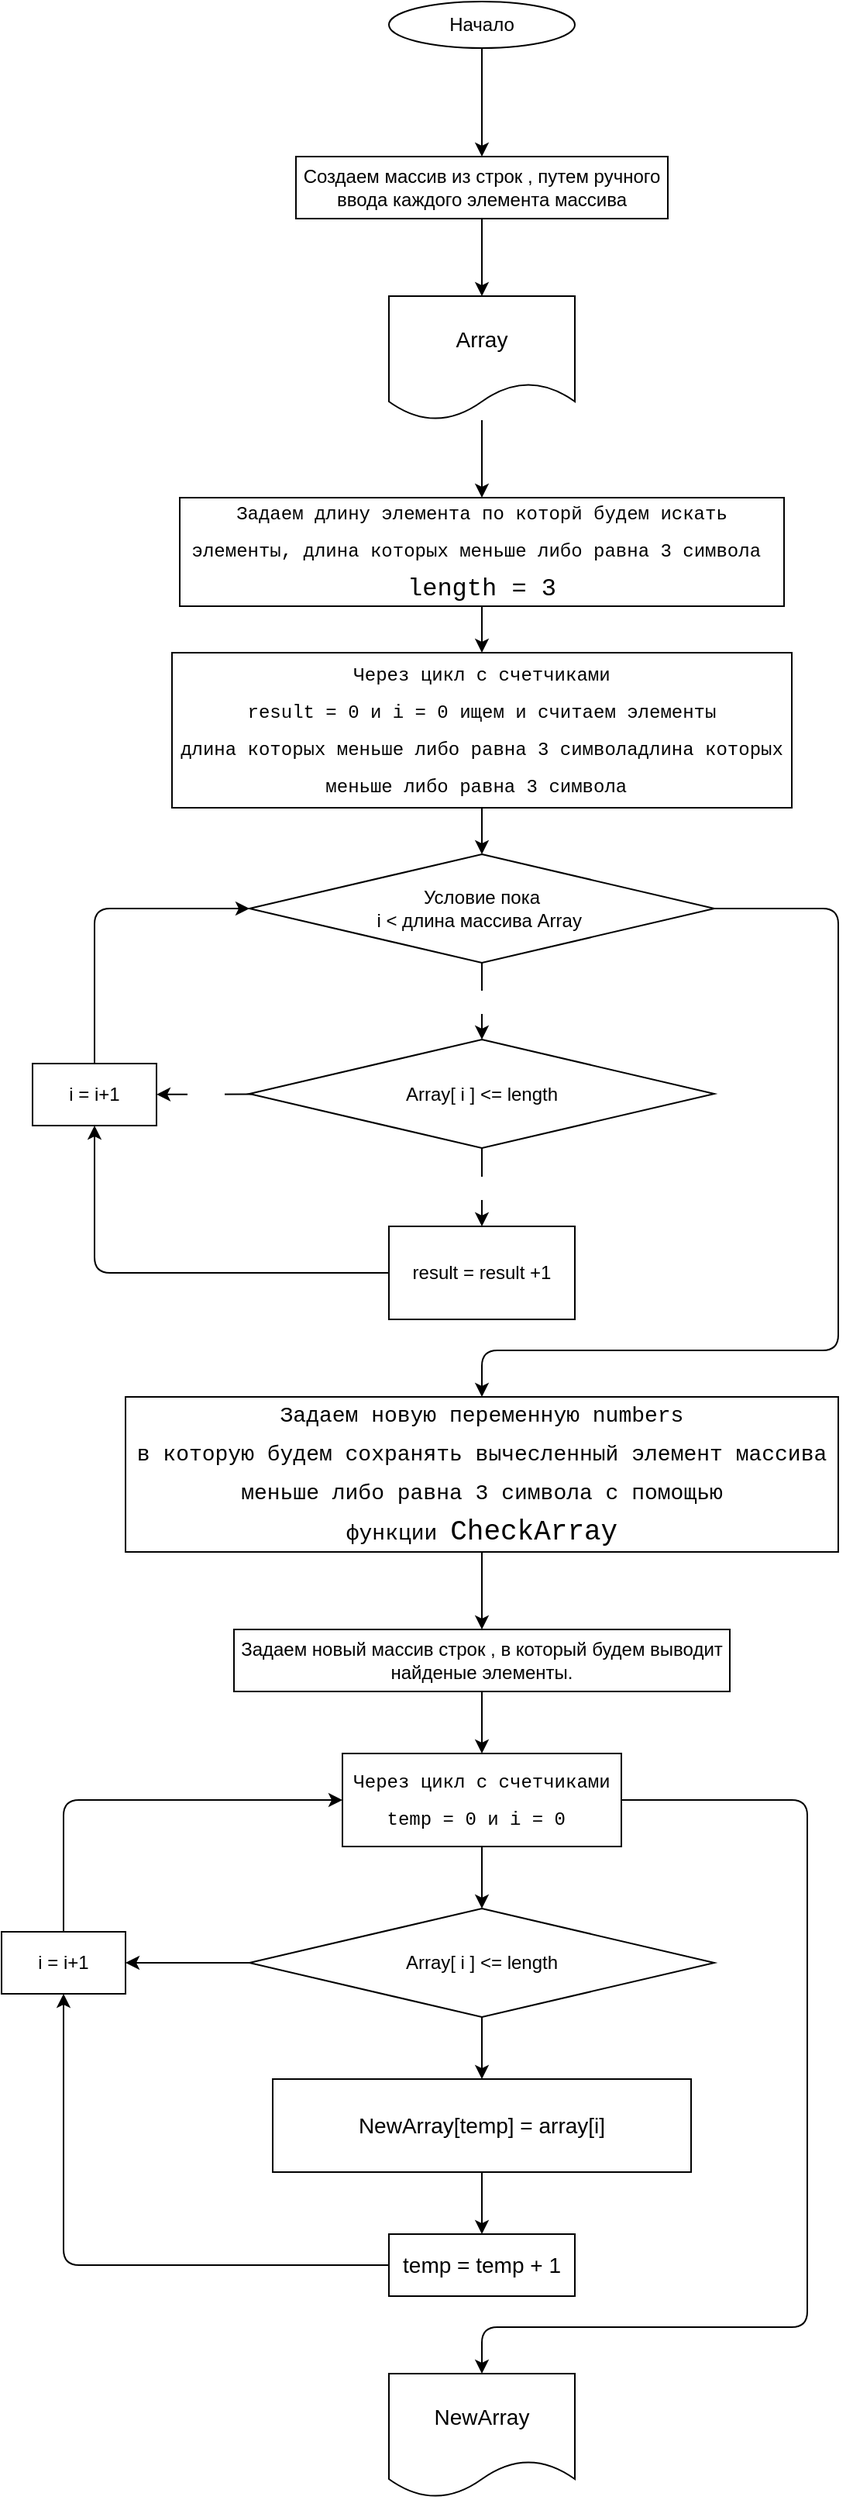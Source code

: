 <mxfile version="21.0.6" type="device"><diagram id="Crcx2El_cxQW_zQhNYuJ" name="Страница 1"><mxGraphModel dx="1386" dy="1970" grid="1" gridSize="10" guides="1" tooltips="1" connect="1" arrows="1" fold="1" page="1" pageScale="1" pageWidth="827" pageHeight="1169" math="0" shadow="0"><root><mxCell id="0"/><mxCell id="1" parent="0"/><mxCell id="4" value="" style="edgeStyle=none;html=1;" parent="1" source="2" target="3" edge="1"><mxGeometry relative="1" as="geometry"/></mxCell><mxCell id="2" value="Начало" style="ellipse;whiteSpace=wrap;html=1;" parent="1" vertex="1"><mxGeometry x="340" y="-120" width="120" height="30" as="geometry"/></mxCell><mxCell id="38" value="" style="edgeStyle=none;html=1;fontSize=14;fontColor=#FFFFFF;" parent="1" source="3" target="36" edge="1"><mxGeometry relative="1" as="geometry"/></mxCell><mxCell id="3" value="Создаем массив из строк , путем ручного ввода каждого элемента массива" style="rounded=0;whiteSpace=wrap;html=1;" parent="1" vertex="1"><mxGeometry x="280" y="-20" width="240" height="40" as="geometry"/></mxCell><mxCell id="37" value="" style="edgeStyle=none;html=1;fontSize=14;fontColor=#FFFFFF;" parent="1" source="5" target="7" edge="1"><mxGeometry relative="1" as="geometry"/></mxCell><mxCell id="5" value="&lt;div style=&quot;font-family: &amp;quot;consolas&amp;quot; , &amp;quot;courier new&amp;quot; , monospace ; line-height: 24px&quot;&gt;&lt;font style=&quot;font-size: 12px&quot;&gt;Задаем длину элемента по которй будем искать элементы, длина которых меньше либо равна 3 символа&amp;nbsp;&lt;/font&gt;&lt;/div&gt;&lt;div style=&quot;font-family: &amp;quot;consolas&amp;quot; , &amp;quot;courier new&amp;quot; , monospace ; line-height: 24px&quot;&gt;&lt;font size=&quot;3&quot;&gt;length = 3&lt;/font&gt;&lt;/div&gt;" style="whiteSpace=wrap;html=1;rounded=0;" parent="1" vertex="1"><mxGeometry x="205" y="200" width="390" height="70" as="geometry"/></mxCell><mxCell id="12" value="" style="edgeStyle=none;html=1;fontSize=12;fontColor=#FFFFFF;" parent="1" source="7" target="9" edge="1"><mxGeometry relative="1" as="geometry"/></mxCell><mxCell id="7" value="&lt;div style=&quot;font-family: consolas, &amp;quot;courier new&amp;quot;, monospace; line-height: 24px;&quot;&gt;&lt;div style=&quot;line-height: 24px;&quot;&gt;&lt;span style=&quot;background-color: rgb(255, 255, 255);&quot;&gt;Через цикл с счетчиками&lt;/span&gt;&lt;/div&gt;&lt;div style=&quot;line-height: 24px;&quot;&gt;&lt;span style=&quot;background-color: rgb(255, 255, 255);&quot;&gt;&amp;nbsp;result = 0 и i = 0 ищем и считаем элементы&amp;nbsp;&lt;/span&gt;&lt;/div&gt;&lt;div style=&quot;line-height: 24px;&quot;&gt;&lt;span style=&quot;background-color: rgb(255, 255, 255);&quot;&gt;длина которых меньше либо равна 3 символадлина которых меньше либо равна 3 символа&amp;nbsp;&lt;/span&gt;&lt;/div&gt;&lt;/div&gt;" style="rounded=0;whiteSpace=wrap;html=1;" parent="1" vertex="1"><mxGeometry x="200" y="300" width="400" height="100" as="geometry"/></mxCell><mxCell id="11" value="ДА" style="edgeStyle=none;html=1;fontSize=12;fontColor=#FFFFFF;" parent="1" source="9" target="10" edge="1"><mxGeometry relative="1" as="geometry"><Array as="points"><mxPoint x="400" y="530"/></Array></mxGeometry></mxCell><mxCell id="20" style="edgeStyle=none;html=1;exitX=1;exitY=0.5;exitDx=0;exitDy=0;entryX=0.5;entryY=0;entryDx=0;entryDy=0;fontSize=12;fontColor=#FFFFFF;" parent="1" source="9" target="19" edge="1"><mxGeometry relative="1" as="geometry"><Array as="points"><mxPoint x="630" y="465"/><mxPoint x="630" y="750"/><mxPoint x="400" y="750"/></Array></mxGeometry></mxCell><mxCell id="9" value="&lt;font color=&quot;#000000&quot;&gt;Условие пока&lt;br&gt;i &amp;lt; длина массива Array&amp;nbsp;&lt;/font&gt;" style="rhombus;whiteSpace=wrap;html=1;labelBackgroundColor=none;fontSize=12;fontColor=#FFFFFF;fillColor=#FFFFFF;" parent="1" vertex="1"><mxGeometry x="250" y="430" width="300" height="70" as="geometry"/></mxCell><mxCell id="14" value="Да" style="edgeStyle=none;html=1;fontSize=12;fontColor=#FFFFFF;" parent="1" source="10" target="13" edge="1"><mxGeometry relative="1" as="geometry"/></mxCell><mxCell id="17" value="НЕТ" style="edgeStyle=none;html=1;fontSize=12;fontColor=#FFFFFF;" parent="1" source="10" target="15" edge="1"><mxGeometry relative="1" as="geometry"/></mxCell><mxCell id="10" value="&lt;font color=&quot;#000000&quot;&gt;Array[ i ] &amp;lt;= length&lt;/font&gt;" style="rhombus;whiteSpace=wrap;html=1;labelBackgroundColor=none;fontSize=12;fontColor=#FFFFFF;fillColor=#FFFFFF;" parent="1" vertex="1"><mxGeometry x="250" y="549.5" width="300" height="70" as="geometry"/></mxCell><mxCell id="16" style="edgeStyle=none;html=1;exitX=0;exitY=0.5;exitDx=0;exitDy=0;entryX=0.5;entryY=1;entryDx=0;entryDy=0;fontSize=12;fontColor=#FFFFFF;" parent="1" source="13" target="15" edge="1"><mxGeometry relative="1" as="geometry"><Array as="points"><mxPoint x="150" y="700"/></Array></mxGeometry></mxCell><mxCell id="13" value="&lt;font color=&quot;#000000&quot;&gt;result = result +1&lt;/font&gt;" style="rounded=0;whiteSpace=wrap;html=1;labelBackgroundColor=none;fontSize=12;fontColor=#FFFFFF;fillColor=#FFFFFF;" parent="1" vertex="1"><mxGeometry x="340" y="670" width="120" height="60" as="geometry"/></mxCell><mxCell id="18" style="edgeStyle=none;html=1;exitX=0.5;exitY=0;exitDx=0;exitDy=0;entryX=0;entryY=0.5;entryDx=0;entryDy=0;fontSize=12;fontColor=#FFFFFF;" parent="1" source="15" target="9" edge="1"><mxGeometry relative="1" as="geometry"><Array as="points"><mxPoint x="150" y="465"/></Array></mxGeometry></mxCell><mxCell id="15" value="&lt;font color=&quot;#000000&quot;&gt;i = i+1&lt;/font&gt;" style="rounded=0;whiteSpace=wrap;html=1;labelBackgroundColor=none;fontSize=12;fontColor=#FFFFFF;fillColor=#FFFFFF;" parent="1" vertex="1"><mxGeometry x="110" y="565" width="80" height="40" as="geometry"/></mxCell><mxCell id="22" value="" style="edgeStyle=none;html=1;fontSize=12;fontColor=#FFFFFF;" parent="1" source="19" target="21" edge="1"><mxGeometry relative="1" as="geometry"/></mxCell><mxCell id="19" value="&lt;div style=&quot;font-family: consolas, &amp;quot;courier new&amp;quot;, monospace; line-height: 24px;&quot;&gt;&lt;font color=&quot;#000000&quot; style=&quot;font-size: 14px; background-color: rgb(255, 255, 255);&quot;&gt;Задаем новую переменную numbers&lt;/font&gt;&lt;/div&gt;&lt;div style=&quot;font-family: consolas, &amp;quot;courier new&amp;quot;, monospace; line-height: 24px;&quot;&gt;&lt;span style=&quot;background-color: rgb(255, 255, 255);&quot;&gt;&lt;font color=&quot;#000000&quot;&gt;&lt;font style=&quot;font-size: 14px;&quot;&gt;в которую будем сохранять вычесленный элемент массива меньше либо равна 3 символа с помощью функции&amp;nbsp;&lt;/font&gt;&lt;span style=&quot;font-family: consolas, &amp;quot;courier new&amp;quot;, monospace; font-size: 18px;&quot;&gt;CheckArray&lt;/span&gt;&lt;/font&gt;&lt;/span&gt;&lt;/div&gt;" style="rounded=0;whiteSpace=wrap;html=1;labelBackgroundColor=none;fontSize=12;fontColor=#FFFFFF;fillColor=#FFFFFF;" parent="1" vertex="1"><mxGeometry x="170" y="780" width="460" height="100" as="geometry"/></mxCell><mxCell id="24" value="" style="edgeStyle=none;html=1;fontSize=14;fontColor=#FFFFFF;" parent="1" source="21" target="23" edge="1"><mxGeometry relative="1" as="geometry"/></mxCell><mxCell id="21" value="&lt;font color=&quot;#000000&quot;&gt;Задаем новый массив строк , в который будем выводит найденые элементы.&lt;/font&gt;" style="rounded=0;whiteSpace=wrap;html=1;labelBackgroundColor=none;fontSize=12;fontColor=#FFFFFF;fillColor=#FFFFFF;" parent="1" vertex="1"><mxGeometry x="240" y="930" width="320" height="40" as="geometry"/></mxCell><mxCell id="26" value="" style="edgeStyle=none;html=1;fontSize=14;fontColor=#FFFFFF;" parent="1" source="23" target="25" edge="1"><mxGeometry relative="1" as="geometry"/></mxCell><mxCell id="35" style="edgeStyle=none;html=1;exitX=1;exitY=0.5;exitDx=0;exitDy=0;entryX=0.5;entryY=0;entryDx=0;entryDy=0;fontSize=14;fontColor=#FFFFFF;" parent="1" source="23" target="34" edge="1"><mxGeometry relative="1" as="geometry"><Array as="points"><mxPoint x="610" y="1040"/><mxPoint x="610" y="1380"/><mxPoint x="400" y="1380"/></Array></mxGeometry></mxCell><mxCell id="23" value="&lt;div style=&quot;font-family: consolas, &amp;quot;courier new&amp;quot;, monospace; line-height: 24px;&quot;&gt;&lt;div style=&quot;line-height: 24px;&quot;&gt;&lt;span style=&quot;background-color: rgb(255, 255, 255);&quot;&gt;Через цикл с счетчиками&lt;/span&gt;&lt;/div&gt;&lt;div style=&quot;line-height: 24px;&quot;&gt;&lt;span style=&quot;background-color: rgb(255, 255, 255);&quot;&gt;&amp;nbsp;temp = 0 и i = 0&amp;nbsp;&amp;nbsp;&lt;/span&gt;&lt;/div&gt;&lt;/div&gt;" style="rounded=0;whiteSpace=wrap;html=1;fillColor=#FFFFFF;" parent="1" vertex="1"><mxGeometry x="310" y="1010" width="180" height="60" as="geometry"/></mxCell><mxCell id="28" value="" style="edgeStyle=none;html=1;fontSize=14;fontColor=#FFFFFF;" parent="1" source="25" target="27" edge="1"><mxGeometry relative="1" as="geometry"/></mxCell><mxCell id="30" value="" style="edgeStyle=none;html=1;fontSize=14;fontColor=#FFFFFF;" parent="1" source="25" target="29" edge="1"><mxGeometry relative="1" as="geometry"/></mxCell><mxCell id="25" value="&lt;font color=&quot;#000000&quot;&gt;Array[ i ] &amp;lt;= length&lt;/font&gt;" style="rhombus;whiteSpace=wrap;html=1;labelBackgroundColor=none;fontSize=12;fontColor=#FFFFFF;fillColor=#FFFFFF;" parent="1" vertex="1"><mxGeometry x="250" y="1110" width="300" height="70" as="geometry"/></mxCell><mxCell id="33" style="edgeStyle=none;html=1;exitX=0.5;exitY=0;exitDx=0;exitDy=0;entryX=0;entryY=0.5;entryDx=0;entryDy=0;fontSize=14;fontColor=#FFFFFF;" parent="1" source="27" target="23" edge="1"><mxGeometry relative="1" as="geometry"><Array as="points"><mxPoint x="130" y="1040"/></Array></mxGeometry></mxCell><mxCell id="27" value="&lt;font color=&quot;#000000&quot;&gt;i = i+1&lt;/font&gt;" style="rounded=0;whiteSpace=wrap;html=1;labelBackgroundColor=none;fontSize=12;fontColor=#FFFFFF;fillColor=#FFFFFF;" parent="1" vertex="1"><mxGeometry x="90" y="1125" width="80" height="40" as="geometry"/></mxCell><mxCell id="x-Ju_5mZlA3GtkRnH1U0-39" value="" style="edgeStyle=orthogonalEdgeStyle;rounded=0;orthogonalLoop=1;jettySize=auto;html=1;" edge="1" parent="1" source="29" target="31"><mxGeometry relative="1" as="geometry"/></mxCell><mxCell id="29" value="&lt;font color=&quot;#000000&quot;&gt;NewArray[temp] = array[i]&lt;/font&gt;" style="rounded=0;whiteSpace=wrap;html=1;labelBackgroundColor=none;fontSize=14;fontColor=#FFFFFF;fillColor=#FFFFFF;" parent="1" vertex="1"><mxGeometry x="265" y="1220" width="270" height="60" as="geometry"/></mxCell><mxCell id="32" style="edgeStyle=none;html=1;exitX=0;exitY=0.5;exitDx=0;exitDy=0;entryX=0.5;entryY=1;entryDx=0;entryDy=0;fontSize=14;fontColor=#FFFFFF;" parent="1" source="31" target="27" edge="1"><mxGeometry relative="1" as="geometry"><Array as="points"><mxPoint x="130" y="1340"/></Array></mxGeometry></mxCell><mxCell id="31" value="&lt;font color=&quot;#000000&quot;&gt;&lt;span&gt;temp =&amp;nbsp;&lt;/span&gt;temp + 1&lt;/font&gt;" style="rounded=0;whiteSpace=wrap;html=1;labelBackgroundColor=none;fontSize=14;fontColor=#FFFFFF;fillColor=#FFFFFF;" parent="1" vertex="1"><mxGeometry x="340" y="1320" width="120" height="40" as="geometry"/></mxCell><mxCell id="34" value="&lt;span&gt;&lt;font color=&quot;#000000&quot;&gt;NewArray&lt;/font&gt;&lt;/span&gt;" style="shape=document;whiteSpace=wrap;html=1;boundedLbl=1;labelBackgroundColor=none;fontSize=14;fontColor=#FFFFFF;fillColor=#FFFFFF;" parent="1" vertex="1"><mxGeometry x="340" y="1410" width="120" height="80" as="geometry"/></mxCell><mxCell id="39" value="" style="edgeStyle=none;html=1;fontSize=14;fontColor=#FFFFFF;" parent="1" source="36" target="5" edge="1"><mxGeometry relative="1" as="geometry"/></mxCell><mxCell id="36" value="&lt;span&gt;&lt;font color=&quot;#000000&quot;&gt;Array&lt;/font&gt;&lt;/span&gt;" style="shape=document;whiteSpace=wrap;html=1;boundedLbl=1;labelBackgroundColor=none;fontSize=14;fontColor=#FFFFFF;" parent="1" vertex="1"><mxGeometry x="340" y="70" width="120" height="80" as="geometry"/></mxCell></root></mxGraphModel></diagram></mxfile>